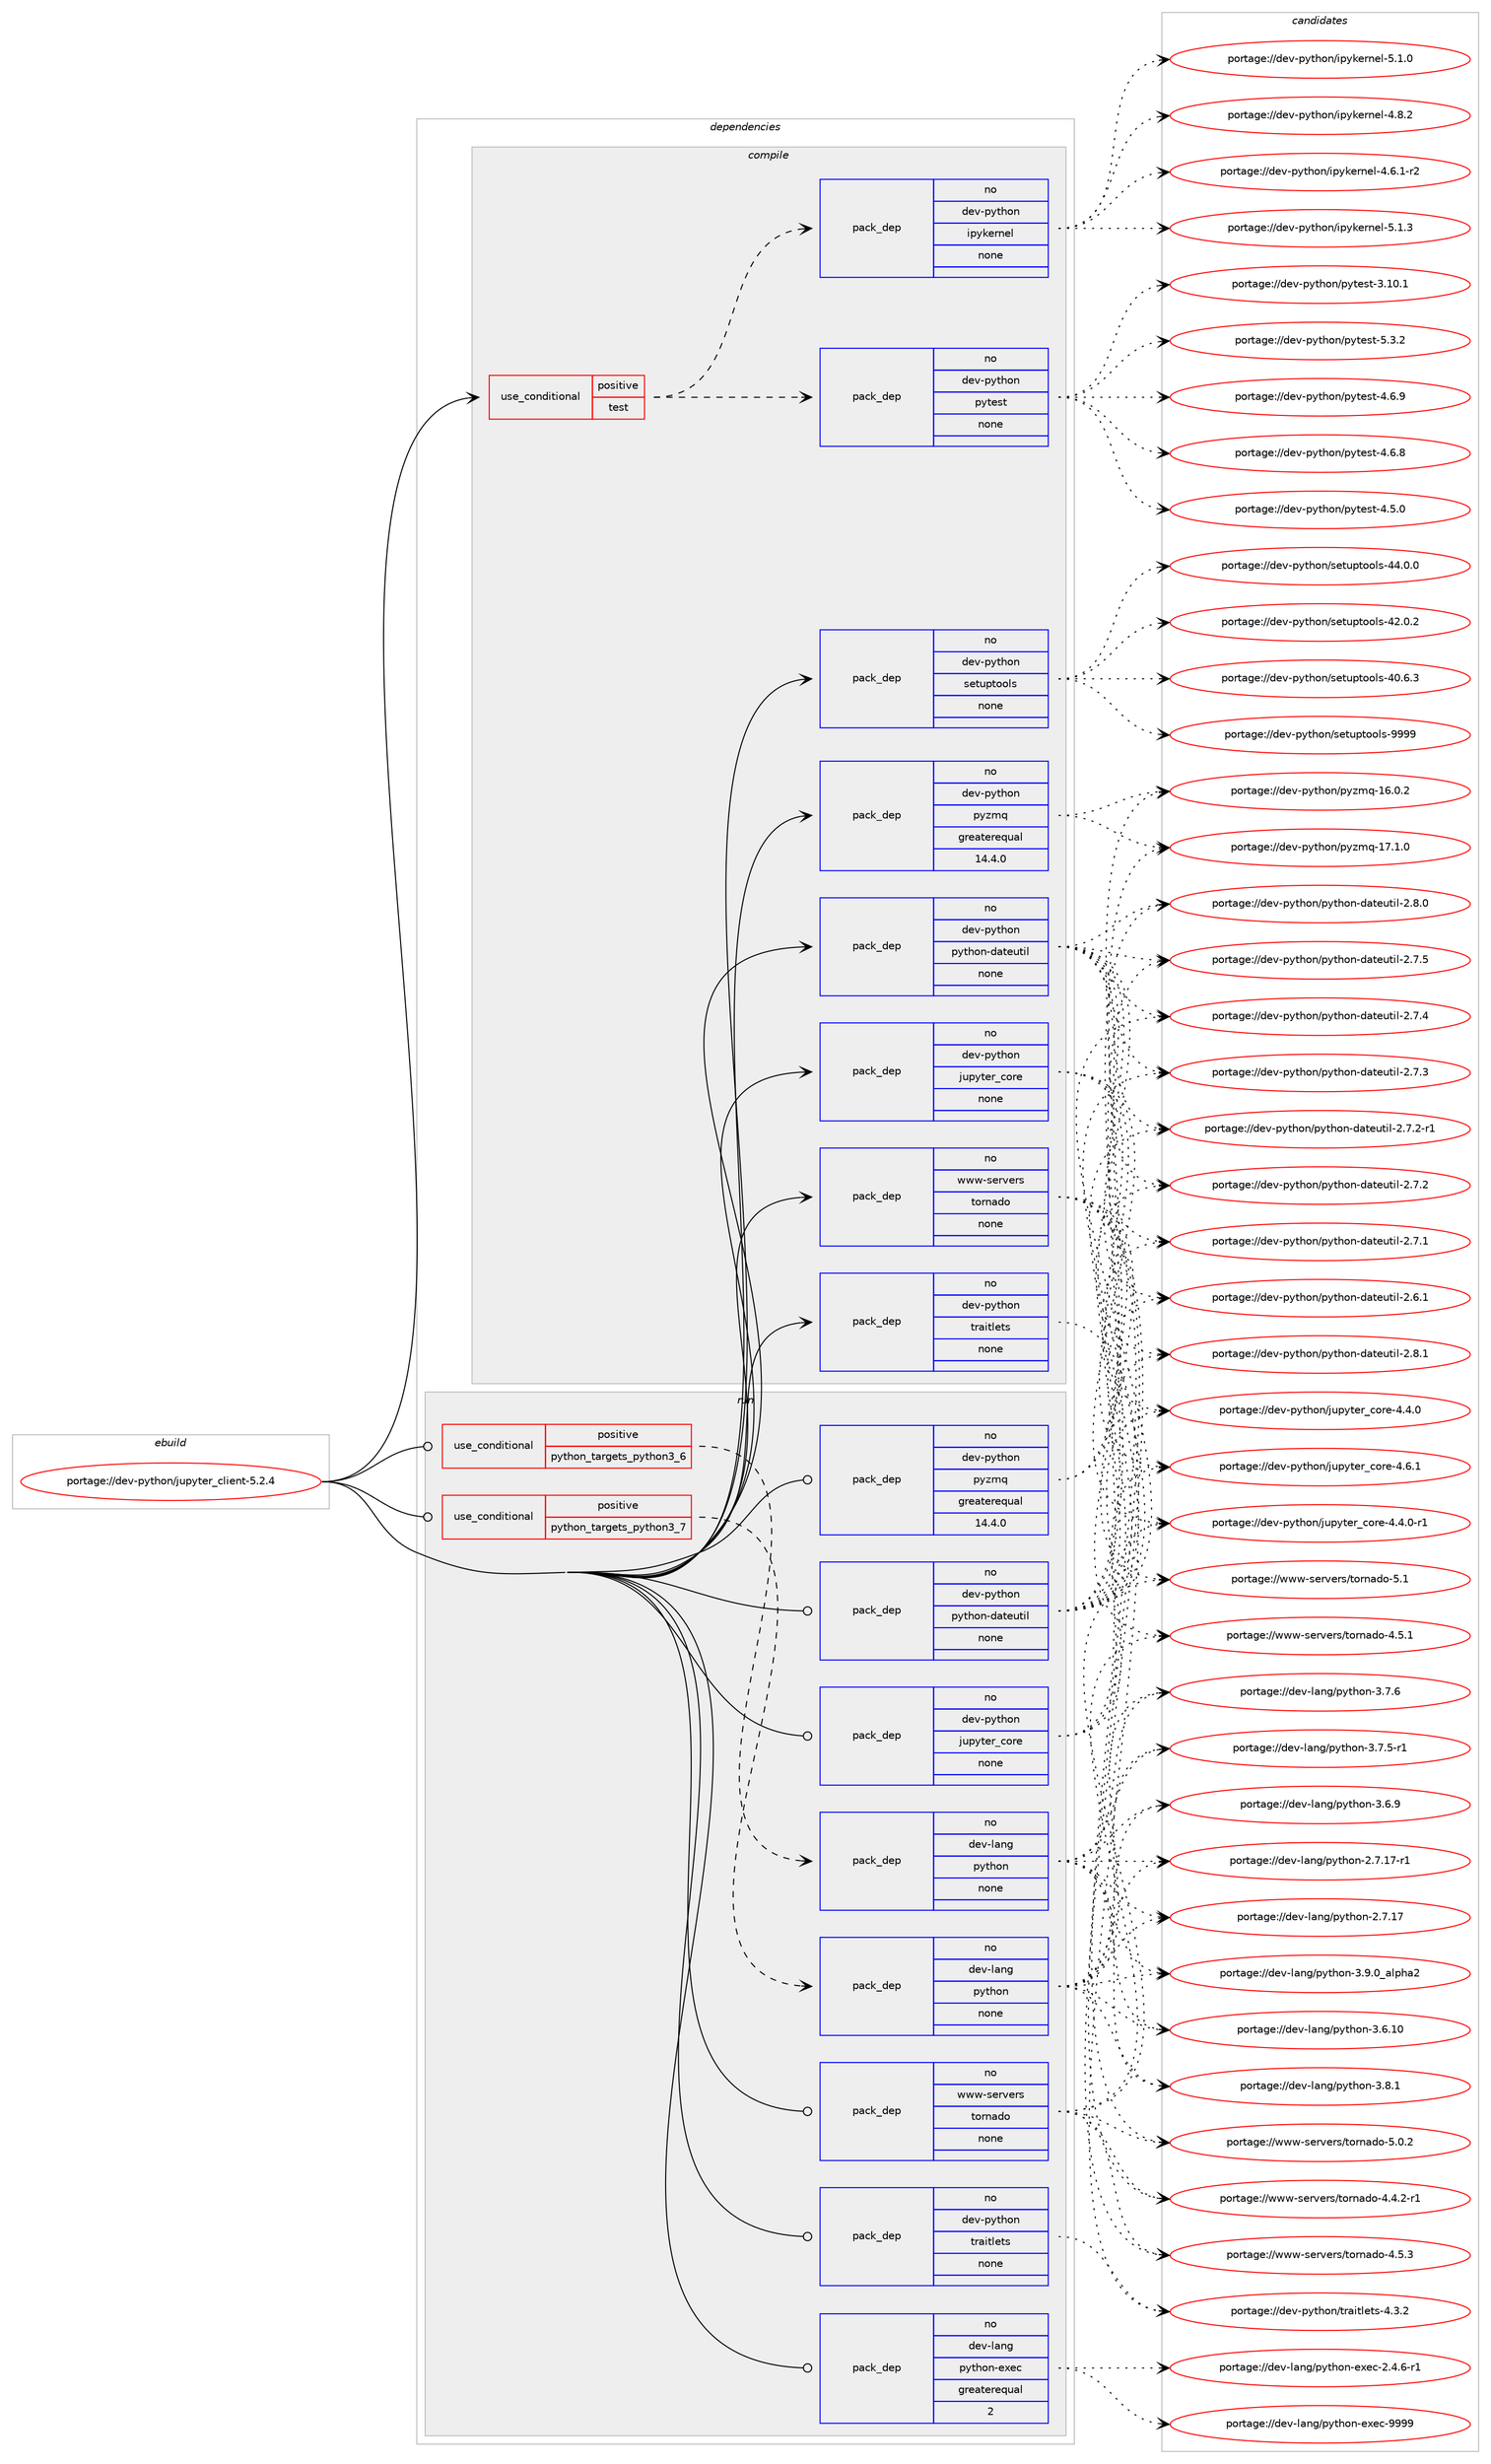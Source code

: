 digraph prolog {

# *************
# Graph options
# *************

newrank=true;
concentrate=true;
compound=true;
graph [rankdir=LR,fontname=Helvetica,fontsize=10,ranksep=1.5];#, ranksep=2.5, nodesep=0.2];
edge  [arrowhead=vee];
node  [fontname=Helvetica,fontsize=10];

# **********
# The ebuild
# **********

subgraph cluster_leftcol {
color=gray;
rank=same;
label=<<i>ebuild</i>>;
id [label="portage://dev-python/jupyter_client-5.2.4", color=red, width=4, href="../dev-python/jupyter_client-5.2.4.svg"];
}

# ****************
# The dependencies
# ****************

subgraph cluster_midcol {
color=gray;
label=<<i>dependencies</i>>;
subgraph cluster_compile {
fillcolor="#eeeeee";
style=filled;
label=<<i>compile</i>>;
subgraph cond113828 {
dependency453447 [label=<<TABLE BORDER="0" CELLBORDER="1" CELLSPACING="0" CELLPADDING="4"><TR><TD ROWSPAN="3" CELLPADDING="10">use_conditional</TD></TR><TR><TD>positive</TD></TR><TR><TD>test</TD></TR></TABLE>>, shape=none, color=red];
subgraph pack334637 {
dependency453448 [label=<<TABLE BORDER="0" CELLBORDER="1" CELLSPACING="0" CELLPADDING="4" WIDTH="220"><TR><TD ROWSPAN="6" CELLPADDING="30">pack_dep</TD></TR><TR><TD WIDTH="110">no</TD></TR><TR><TD>dev-python</TD></TR><TR><TD>pytest</TD></TR><TR><TD>none</TD></TR><TR><TD></TD></TR></TABLE>>, shape=none, color=blue];
}
dependency453447:e -> dependency453448:w [weight=20,style="dashed",arrowhead="vee"];
subgraph pack334638 {
dependency453449 [label=<<TABLE BORDER="0" CELLBORDER="1" CELLSPACING="0" CELLPADDING="4" WIDTH="220"><TR><TD ROWSPAN="6" CELLPADDING="30">pack_dep</TD></TR><TR><TD WIDTH="110">no</TD></TR><TR><TD>dev-python</TD></TR><TR><TD>ipykernel</TD></TR><TR><TD>none</TD></TR><TR><TD></TD></TR></TABLE>>, shape=none, color=blue];
}
dependency453447:e -> dependency453449:w [weight=20,style="dashed",arrowhead="vee"];
}
id:e -> dependency453447:w [weight=20,style="solid",arrowhead="vee"];
subgraph pack334639 {
dependency453450 [label=<<TABLE BORDER="0" CELLBORDER="1" CELLSPACING="0" CELLPADDING="4" WIDTH="220"><TR><TD ROWSPAN="6" CELLPADDING="30">pack_dep</TD></TR><TR><TD WIDTH="110">no</TD></TR><TR><TD>dev-python</TD></TR><TR><TD>jupyter_core</TD></TR><TR><TD>none</TD></TR><TR><TD></TD></TR></TABLE>>, shape=none, color=blue];
}
id:e -> dependency453450:w [weight=20,style="solid",arrowhead="vee"];
subgraph pack334640 {
dependency453451 [label=<<TABLE BORDER="0" CELLBORDER="1" CELLSPACING="0" CELLPADDING="4" WIDTH="220"><TR><TD ROWSPAN="6" CELLPADDING="30">pack_dep</TD></TR><TR><TD WIDTH="110">no</TD></TR><TR><TD>dev-python</TD></TR><TR><TD>python-dateutil</TD></TR><TR><TD>none</TD></TR><TR><TD></TD></TR></TABLE>>, shape=none, color=blue];
}
id:e -> dependency453451:w [weight=20,style="solid",arrowhead="vee"];
subgraph pack334641 {
dependency453452 [label=<<TABLE BORDER="0" CELLBORDER="1" CELLSPACING="0" CELLPADDING="4" WIDTH="220"><TR><TD ROWSPAN="6" CELLPADDING="30">pack_dep</TD></TR><TR><TD WIDTH="110">no</TD></TR><TR><TD>dev-python</TD></TR><TR><TD>pyzmq</TD></TR><TR><TD>greaterequal</TD></TR><TR><TD>14.4.0</TD></TR></TABLE>>, shape=none, color=blue];
}
id:e -> dependency453452:w [weight=20,style="solid",arrowhead="vee"];
subgraph pack334642 {
dependency453453 [label=<<TABLE BORDER="0" CELLBORDER="1" CELLSPACING="0" CELLPADDING="4" WIDTH="220"><TR><TD ROWSPAN="6" CELLPADDING="30">pack_dep</TD></TR><TR><TD WIDTH="110">no</TD></TR><TR><TD>dev-python</TD></TR><TR><TD>setuptools</TD></TR><TR><TD>none</TD></TR><TR><TD></TD></TR></TABLE>>, shape=none, color=blue];
}
id:e -> dependency453453:w [weight=20,style="solid",arrowhead="vee"];
subgraph pack334643 {
dependency453454 [label=<<TABLE BORDER="0" CELLBORDER="1" CELLSPACING="0" CELLPADDING="4" WIDTH="220"><TR><TD ROWSPAN="6" CELLPADDING="30">pack_dep</TD></TR><TR><TD WIDTH="110">no</TD></TR><TR><TD>dev-python</TD></TR><TR><TD>traitlets</TD></TR><TR><TD>none</TD></TR><TR><TD></TD></TR></TABLE>>, shape=none, color=blue];
}
id:e -> dependency453454:w [weight=20,style="solid",arrowhead="vee"];
subgraph pack334644 {
dependency453455 [label=<<TABLE BORDER="0" CELLBORDER="1" CELLSPACING="0" CELLPADDING="4" WIDTH="220"><TR><TD ROWSPAN="6" CELLPADDING="30">pack_dep</TD></TR><TR><TD WIDTH="110">no</TD></TR><TR><TD>www-servers</TD></TR><TR><TD>tornado</TD></TR><TR><TD>none</TD></TR><TR><TD></TD></TR></TABLE>>, shape=none, color=blue];
}
id:e -> dependency453455:w [weight=20,style="solid",arrowhead="vee"];
}
subgraph cluster_compileandrun {
fillcolor="#eeeeee";
style=filled;
label=<<i>compile and run</i>>;
}
subgraph cluster_run {
fillcolor="#eeeeee";
style=filled;
label=<<i>run</i>>;
subgraph cond113829 {
dependency453456 [label=<<TABLE BORDER="0" CELLBORDER="1" CELLSPACING="0" CELLPADDING="4"><TR><TD ROWSPAN="3" CELLPADDING="10">use_conditional</TD></TR><TR><TD>positive</TD></TR><TR><TD>python_targets_python3_6</TD></TR></TABLE>>, shape=none, color=red];
subgraph pack334645 {
dependency453457 [label=<<TABLE BORDER="0" CELLBORDER="1" CELLSPACING="0" CELLPADDING="4" WIDTH="220"><TR><TD ROWSPAN="6" CELLPADDING="30">pack_dep</TD></TR><TR><TD WIDTH="110">no</TD></TR><TR><TD>dev-lang</TD></TR><TR><TD>python</TD></TR><TR><TD>none</TD></TR><TR><TD></TD></TR></TABLE>>, shape=none, color=blue];
}
dependency453456:e -> dependency453457:w [weight=20,style="dashed",arrowhead="vee"];
}
id:e -> dependency453456:w [weight=20,style="solid",arrowhead="odot"];
subgraph cond113830 {
dependency453458 [label=<<TABLE BORDER="0" CELLBORDER="1" CELLSPACING="0" CELLPADDING="4"><TR><TD ROWSPAN="3" CELLPADDING="10">use_conditional</TD></TR><TR><TD>positive</TD></TR><TR><TD>python_targets_python3_7</TD></TR></TABLE>>, shape=none, color=red];
subgraph pack334646 {
dependency453459 [label=<<TABLE BORDER="0" CELLBORDER="1" CELLSPACING="0" CELLPADDING="4" WIDTH="220"><TR><TD ROWSPAN="6" CELLPADDING="30">pack_dep</TD></TR><TR><TD WIDTH="110">no</TD></TR><TR><TD>dev-lang</TD></TR><TR><TD>python</TD></TR><TR><TD>none</TD></TR><TR><TD></TD></TR></TABLE>>, shape=none, color=blue];
}
dependency453458:e -> dependency453459:w [weight=20,style="dashed",arrowhead="vee"];
}
id:e -> dependency453458:w [weight=20,style="solid",arrowhead="odot"];
subgraph pack334647 {
dependency453460 [label=<<TABLE BORDER="0" CELLBORDER="1" CELLSPACING="0" CELLPADDING="4" WIDTH="220"><TR><TD ROWSPAN="6" CELLPADDING="30">pack_dep</TD></TR><TR><TD WIDTH="110">no</TD></TR><TR><TD>dev-lang</TD></TR><TR><TD>python-exec</TD></TR><TR><TD>greaterequal</TD></TR><TR><TD>2</TD></TR></TABLE>>, shape=none, color=blue];
}
id:e -> dependency453460:w [weight=20,style="solid",arrowhead="odot"];
subgraph pack334648 {
dependency453461 [label=<<TABLE BORDER="0" CELLBORDER="1" CELLSPACING="0" CELLPADDING="4" WIDTH="220"><TR><TD ROWSPAN="6" CELLPADDING="30">pack_dep</TD></TR><TR><TD WIDTH="110">no</TD></TR><TR><TD>dev-python</TD></TR><TR><TD>jupyter_core</TD></TR><TR><TD>none</TD></TR><TR><TD></TD></TR></TABLE>>, shape=none, color=blue];
}
id:e -> dependency453461:w [weight=20,style="solid",arrowhead="odot"];
subgraph pack334649 {
dependency453462 [label=<<TABLE BORDER="0" CELLBORDER="1" CELLSPACING="0" CELLPADDING="4" WIDTH="220"><TR><TD ROWSPAN="6" CELLPADDING="30">pack_dep</TD></TR><TR><TD WIDTH="110">no</TD></TR><TR><TD>dev-python</TD></TR><TR><TD>python-dateutil</TD></TR><TR><TD>none</TD></TR><TR><TD></TD></TR></TABLE>>, shape=none, color=blue];
}
id:e -> dependency453462:w [weight=20,style="solid",arrowhead="odot"];
subgraph pack334650 {
dependency453463 [label=<<TABLE BORDER="0" CELLBORDER="1" CELLSPACING="0" CELLPADDING="4" WIDTH="220"><TR><TD ROWSPAN="6" CELLPADDING="30">pack_dep</TD></TR><TR><TD WIDTH="110">no</TD></TR><TR><TD>dev-python</TD></TR><TR><TD>pyzmq</TD></TR><TR><TD>greaterequal</TD></TR><TR><TD>14.4.0</TD></TR></TABLE>>, shape=none, color=blue];
}
id:e -> dependency453463:w [weight=20,style="solid",arrowhead="odot"];
subgraph pack334651 {
dependency453464 [label=<<TABLE BORDER="0" CELLBORDER="1" CELLSPACING="0" CELLPADDING="4" WIDTH="220"><TR><TD ROWSPAN="6" CELLPADDING="30">pack_dep</TD></TR><TR><TD WIDTH="110">no</TD></TR><TR><TD>dev-python</TD></TR><TR><TD>traitlets</TD></TR><TR><TD>none</TD></TR><TR><TD></TD></TR></TABLE>>, shape=none, color=blue];
}
id:e -> dependency453464:w [weight=20,style="solid",arrowhead="odot"];
subgraph pack334652 {
dependency453465 [label=<<TABLE BORDER="0" CELLBORDER="1" CELLSPACING="0" CELLPADDING="4" WIDTH="220"><TR><TD ROWSPAN="6" CELLPADDING="30">pack_dep</TD></TR><TR><TD WIDTH="110">no</TD></TR><TR><TD>www-servers</TD></TR><TR><TD>tornado</TD></TR><TR><TD>none</TD></TR><TR><TD></TD></TR></TABLE>>, shape=none, color=blue];
}
id:e -> dependency453465:w [weight=20,style="solid",arrowhead="odot"];
}
}

# **************
# The candidates
# **************

subgraph cluster_choices {
rank=same;
color=gray;
label=<<i>candidates</i>>;

subgraph choice334637 {
color=black;
nodesep=1;
choice1001011184511212111610411111047112121116101115116455346514650 [label="portage://dev-python/pytest-5.3.2", color=red, width=4,href="../dev-python/pytest-5.3.2.svg"];
choice1001011184511212111610411111047112121116101115116455246544657 [label="portage://dev-python/pytest-4.6.9", color=red, width=4,href="../dev-python/pytest-4.6.9.svg"];
choice1001011184511212111610411111047112121116101115116455246544656 [label="portage://dev-python/pytest-4.6.8", color=red, width=4,href="../dev-python/pytest-4.6.8.svg"];
choice1001011184511212111610411111047112121116101115116455246534648 [label="portage://dev-python/pytest-4.5.0", color=red, width=4,href="../dev-python/pytest-4.5.0.svg"];
choice100101118451121211161041111104711212111610111511645514649484649 [label="portage://dev-python/pytest-3.10.1", color=red, width=4,href="../dev-python/pytest-3.10.1.svg"];
dependency453448:e -> choice1001011184511212111610411111047112121116101115116455346514650:w [style=dotted,weight="100"];
dependency453448:e -> choice1001011184511212111610411111047112121116101115116455246544657:w [style=dotted,weight="100"];
dependency453448:e -> choice1001011184511212111610411111047112121116101115116455246544656:w [style=dotted,weight="100"];
dependency453448:e -> choice1001011184511212111610411111047112121116101115116455246534648:w [style=dotted,weight="100"];
dependency453448:e -> choice100101118451121211161041111104711212111610111511645514649484649:w [style=dotted,weight="100"];
}
subgraph choice334638 {
color=black;
nodesep=1;
choice1001011184511212111610411111047105112121107101114110101108455346494651 [label="portage://dev-python/ipykernel-5.1.3", color=red, width=4,href="../dev-python/ipykernel-5.1.3.svg"];
choice1001011184511212111610411111047105112121107101114110101108455346494648 [label="portage://dev-python/ipykernel-5.1.0", color=red, width=4,href="../dev-python/ipykernel-5.1.0.svg"];
choice1001011184511212111610411111047105112121107101114110101108455246564650 [label="portage://dev-python/ipykernel-4.8.2", color=red, width=4,href="../dev-python/ipykernel-4.8.2.svg"];
choice10010111845112121116104111110471051121211071011141101011084552465446494511450 [label="portage://dev-python/ipykernel-4.6.1-r2", color=red, width=4,href="../dev-python/ipykernel-4.6.1-r2.svg"];
dependency453449:e -> choice1001011184511212111610411111047105112121107101114110101108455346494651:w [style=dotted,weight="100"];
dependency453449:e -> choice1001011184511212111610411111047105112121107101114110101108455346494648:w [style=dotted,weight="100"];
dependency453449:e -> choice1001011184511212111610411111047105112121107101114110101108455246564650:w [style=dotted,weight="100"];
dependency453449:e -> choice10010111845112121116104111110471051121211071011141101011084552465446494511450:w [style=dotted,weight="100"];
}
subgraph choice334639 {
color=black;
nodesep=1;
choice10010111845112121116104111110471061171121211161011149599111114101455246544649 [label="portage://dev-python/jupyter_core-4.6.1", color=red, width=4,href="../dev-python/jupyter_core-4.6.1.svg"];
choice100101118451121211161041111104710611711212111610111495991111141014552465246484511449 [label="portage://dev-python/jupyter_core-4.4.0-r1", color=red, width=4,href="../dev-python/jupyter_core-4.4.0-r1.svg"];
choice10010111845112121116104111110471061171121211161011149599111114101455246524648 [label="portage://dev-python/jupyter_core-4.4.0", color=red, width=4,href="../dev-python/jupyter_core-4.4.0.svg"];
dependency453450:e -> choice10010111845112121116104111110471061171121211161011149599111114101455246544649:w [style=dotted,weight="100"];
dependency453450:e -> choice100101118451121211161041111104710611711212111610111495991111141014552465246484511449:w [style=dotted,weight="100"];
dependency453450:e -> choice10010111845112121116104111110471061171121211161011149599111114101455246524648:w [style=dotted,weight="100"];
}
subgraph choice334640 {
color=black;
nodesep=1;
choice10010111845112121116104111110471121211161041111104510097116101117116105108455046564649 [label="portage://dev-python/python-dateutil-2.8.1", color=red, width=4,href="../dev-python/python-dateutil-2.8.1.svg"];
choice10010111845112121116104111110471121211161041111104510097116101117116105108455046564648 [label="portage://dev-python/python-dateutil-2.8.0", color=red, width=4,href="../dev-python/python-dateutil-2.8.0.svg"];
choice10010111845112121116104111110471121211161041111104510097116101117116105108455046554653 [label="portage://dev-python/python-dateutil-2.7.5", color=red, width=4,href="../dev-python/python-dateutil-2.7.5.svg"];
choice10010111845112121116104111110471121211161041111104510097116101117116105108455046554652 [label="portage://dev-python/python-dateutil-2.7.4", color=red, width=4,href="../dev-python/python-dateutil-2.7.4.svg"];
choice10010111845112121116104111110471121211161041111104510097116101117116105108455046554651 [label="portage://dev-python/python-dateutil-2.7.3", color=red, width=4,href="../dev-python/python-dateutil-2.7.3.svg"];
choice100101118451121211161041111104711212111610411111045100971161011171161051084550465546504511449 [label="portage://dev-python/python-dateutil-2.7.2-r1", color=red, width=4,href="../dev-python/python-dateutil-2.7.2-r1.svg"];
choice10010111845112121116104111110471121211161041111104510097116101117116105108455046554650 [label="portage://dev-python/python-dateutil-2.7.2", color=red, width=4,href="../dev-python/python-dateutil-2.7.2.svg"];
choice10010111845112121116104111110471121211161041111104510097116101117116105108455046554649 [label="portage://dev-python/python-dateutil-2.7.1", color=red, width=4,href="../dev-python/python-dateutil-2.7.1.svg"];
choice10010111845112121116104111110471121211161041111104510097116101117116105108455046544649 [label="portage://dev-python/python-dateutil-2.6.1", color=red, width=4,href="../dev-python/python-dateutil-2.6.1.svg"];
dependency453451:e -> choice10010111845112121116104111110471121211161041111104510097116101117116105108455046564649:w [style=dotted,weight="100"];
dependency453451:e -> choice10010111845112121116104111110471121211161041111104510097116101117116105108455046564648:w [style=dotted,weight="100"];
dependency453451:e -> choice10010111845112121116104111110471121211161041111104510097116101117116105108455046554653:w [style=dotted,weight="100"];
dependency453451:e -> choice10010111845112121116104111110471121211161041111104510097116101117116105108455046554652:w [style=dotted,weight="100"];
dependency453451:e -> choice10010111845112121116104111110471121211161041111104510097116101117116105108455046554651:w [style=dotted,weight="100"];
dependency453451:e -> choice100101118451121211161041111104711212111610411111045100971161011171161051084550465546504511449:w [style=dotted,weight="100"];
dependency453451:e -> choice10010111845112121116104111110471121211161041111104510097116101117116105108455046554650:w [style=dotted,weight="100"];
dependency453451:e -> choice10010111845112121116104111110471121211161041111104510097116101117116105108455046554649:w [style=dotted,weight="100"];
dependency453451:e -> choice10010111845112121116104111110471121211161041111104510097116101117116105108455046544649:w [style=dotted,weight="100"];
}
subgraph choice334641 {
color=black;
nodesep=1;
choice100101118451121211161041111104711212112210911345495546494648 [label="portage://dev-python/pyzmq-17.1.0", color=red, width=4,href="../dev-python/pyzmq-17.1.0.svg"];
choice100101118451121211161041111104711212112210911345495446484650 [label="portage://dev-python/pyzmq-16.0.2", color=red, width=4,href="../dev-python/pyzmq-16.0.2.svg"];
dependency453452:e -> choice100101118451121211161041111104711212112210911345495546494648:w [style=dotted,weight="100"];
dependency453452:e -> choice100101118451121211161041111104711212112210911345495446484650:w [style=dotted,weight="100"];
}
subgraph choice334642 {
color=black;
nodesep=1;
choice10010111845112121116104111110471151011161171121161111111081154557575757 [label="portage://dev-python/setuptools-9999", color=red, width=4,href="../dev-python/setuptools-9999.svg"];
choice100101118451121211161041111104711510111611711211611111110811545525246484648 [label="portage://dev-python/setuptools-44.0.0", color=red, width=4,href="../dev-python/setuptools-44.0.0.svg"];
choice100101118451121211161041111104711510111611711211611111110811545525046484650 [label="portage://dev-python/setuptools-42.0.2", color=red, width=4,href="../dev-python/setuptools-42.0.2.svg"];
choice100101118451121211161041111104711510111611711211611111110811545524846544651 [label="portage://dev-python/setuptools-40.6.3", color=red, width=4,href="../dev-python/setuptools-40.6.3.svg"];
dependency453453:e -> choice10010111845112121116104111110471151011161171121161111111081154557575757:w [style=dotted,weight="100"];
dependency453453:e -> choice100101118451121211161041111104711510111611711211611111110811545525246484648:w [style=dotted,weight="100"];
dependency453453:e -> choice100101118451121211161041111104711510111611711211611111110811545525046484650:w [style=dotted,weight="100"];
dependency453453:e -> choice100101118451121211161041111104711510111611711211611111110811545524846544651:w [style=dotted,weight="100"];
}
subgraph choice334643 {
color=black;
nodesep=1;
choice100101118451121211161041111104711611497105116108101116115455246514650 [label="portage://dev-python/traitlets-4.3.2", color=red, width=4,href="../dev-python/traitlets-4.3.2.svg"];
dependency453454:e -> choice100101118451121211161041111104711611497105116108101116115455246514650:w [style=dotted,weight="100"];
}
subgraph choice334644 {
color=black;
nodesep=1;
choice11911911945115101114118101114115471161111141109710011145534649 [label="portage://www-servers/tornado-5.1", color=red, width=4,href="../www-servers/tornado-5.1.svg"];
choice119119119451151011141181011141154711611111411097100111455346484650 [label="portage://www-servers/tornado-5.0.2", color=red, width=4,href="../www-servers/tornado-5.0.2.svg"];
choice119119119451151011141181011141154711611111411097100111455246534651 [label="portage://www-servers/tornado-4.5.3", color=red, width=4,href="../www-servers/tornado-4.5.3.svg"];
choice119119119451151011141181011141154711611111411097100111455246534649 [label="portage://www-servers/tornado-4.5.1", color=red, width=4,href="../www-servers/tornado-4.5.1.svg"];
choice1191191194511510111411810111411547116111114110971001114552465246504511449 [label="portage://www-servers/tornado-4.4.2-r1", color=red, width=4,href="../www-servers/tornado-4.4.2-r1.svg"];
dependency453455:e -> choice11911911945115101114118101114115471161111141109710011145534649:w [style=dotted,weight="100"];
dependency453455:e -> choice119119119451151011141181011141154711611111411097100111455346484650:w [style=dotted,weight="100"];
dependency453455:e -> choice119119119451151011141181011141154711611111411097100111455246534651:w [style=dotted,weight="100"];
dependency453455:e -> choice119119119451151011141181011141154711611111411097100111455246534649:w [style=dotted,weight="100"];
dependency453455:e -> choice1191191194511510111411810111411547116111114110971001114552465246504511449:w [style=dotted,weight="100"];
}
subgraph choice334645 {
color=black;
nodesep=1;
choice10010111845108971101034711212111610411111045514657464895971081121049750 [label="portage://dev-lang/python-3.9.0_alpha2", color=red, width=4,href="../dev-lang/python-3.9.0_alpha2.svg"];
choice100101118451089711010347112121116104111110455146564649 [label="portage://dev-lang/python-3.8.1", color=red, width=4,href="../dev-lang/python-3.8.1.svg"];
choice100101118451089711010347112121116104111110455146554654 [label="portage://dev-lang/python-3.7.6", color=red, width=4,href="../dev-lang/python-3.7.6.svg"];
choice1001011184510897110103471121211161041111104551465546534511449 [label="portage://dev-lang/python-3.7.5-r1", color=red, width=4,href="../dev-lang/python-3.7.5-r1.svg"];
choice100101118451089711010347112121116104111110455146544657 [label="portage://dev-lang/python-3.6.9", color=red, width=4,href="../dev-lang/python-3.6.9.svg"];
choice10010111845108971101034711212111610411111045514654464948 [label="portage://dev-lang/python-3.6.10", color=red, width=4,href="../dev-lang/python-3.6.10.svg"];
choice100101118451089711010347112121116104111110455046554649554511449 [label="portage://dev-lang/python-2.7.17-r1", color=red, width=4,href="../dev-lang/python-2.7.17-r1.svg"];
choice10010111845108971101034711212111610411111045504655464955 [label="portage://dev-lang/python-2.7.17", color=red, width=4,href="../dev-lang/python-2.7.17.svg"];
dependency453457:e -> choice10010111845108971101034711212111610411111045514657464895971081121049750:w [style=dotted,weight="100"];
dependency453457:e -> choice100101118451089711010347112121116104111110455146564649:w [style=dotted,weight="100"];
dependency453457:e -> choice100101118451089711010347112121116104111110455146554654:w [style=dotted,weight="100"];
dependency453457:e -> choice1001011184510897110103471121211161041111104551465546534511449:w [style=dotted,weight="100"];
dependency453457:e -> choice100101118451089711010347112121116104111110455146544657:w [style=dotted,weight="100"];
dependency453457:e -> choice10010111845108971101034711212111610411111045514654464948:w [style=dotted,weight="100"];
dependency453457:e -> choice100101118451089711010347112121116104111110455046554649554511449:w [style=dotted,weight="100"];
dependency453457:e -> choice10010111845108971101034711212111610411111045504655464955:w [style=dotted,weight="100"];
}
subgraph choice334646 {
color=black;
nodesep=1;
choice10010111845108971101034711212111610411111045514657464895971081121049750 [label="portage://dev-lang/python-3.9.0_alpha2", color=red, width=4,href="../dev-lang/python-3.9.0_alpha2.svg"];
choice100101118451089711010347112121116104111110455146564649 [label="portage://dev-lang/python-3.8.1", color=red, width=4,href="../dev-lang/python-3.8.1.svg"];
choice100101118451089711010347112121116104111110455146554654 [label="portage://dev-lang/python-3.7.6", color=red, width=4,href="../dev-lang/python-3.7.6.svg"];
choice1001011184510897110103471121211161041111104551465546534511449 [label="portage://dev-lang/python-3.7.5-r1", color=red, width=4,href="../dev-lang/python-3.7.5-r1.svg"];
choice100101118451089711010347112121116104111110455146544657 [label="portage://dev-lang/python-3.6.9", color=red, width=4,href="../dev-lang/python-3.6.9.svg"];
choice10010111845108971101034711212111610411111045514654464948 [label="portage://dev-lang/python-3.6.10", color=red, width=4,href="../dev-lang/python-3.6.10.svg"];
choice100101118451089711010347112121116104111110455046554649554511449 [label="portage://dev-lang/python-2.7.17-r1", color=red, width=4,href="../dev-lang/python-2.7.17-r1.svg"];
choice10010111845108971101034711212111610411111045504655464955 [label="portage://dev-lang/python-2.7.17", color=red, width=4,href="../dev-lang/python-2.7.17.svg"];
dependency453459:e -> choice10010111845108971101034711212111610411111045514657464895971081121049750:w [style=dotted,weight="100"];
dependency453459:e -> choice100101118451089711010347112121116104111110455146564649:w [style=dotted,weight="100"];
dependency453459:e -> choice100101118451089711010347112121116104111110455146554654:w [style=dotted,weight="100"];
dependency453459:e -> choice1001011184510897110103471121211161041111104551465546534511449:w [style=dotted,weight="100"];
dependency453459:e -> choice100101118451089711010347112121116104111110455146544657:w [style=dotted,weight="100"];
dependency453459:e -> choice10010111845108971101034711212111610411111045514654464948:w [style=dotted,weight="100"];
dependency453459:e -> choice100101118451089711010347112121116104111110455046554649554511449:w [style=dotted,weight="100"];
dependency453459:e -> choice10010111845108971101034711212111610411111045504655464955:w [style=dotted,weight="100"];
}
subgraph choice334647 {
color=black;
nodesep=1;
choice10010111845108971101034711212111610411111045101120101994557575757 [label="portage://dev-lang/python-exec-9999", color=red, width=4,href="../dev-lang/python-exec-9999.svg"];
choice10010111845108971101034711212111610411111045101120101994550465246544511449 [label="portage://dev-lang/python-exec-2.4.6-r1", color=red, width=4,href="../dev-lang/python-exec-2.4.6-r1.svg"];
dependency453460:e -> choice10010111845108971101034711212111610411111045101120101994557575757:w [style=dotted,weight="100"];
dependency453460:e -> choice10010111845108971101034711212111610411111045101120101994550465246544511449:w [style=dotted,weight="100"];
}
subgraph choice334648 {
color=black;
nodesep=1;
choice10010111845112121116104111110471061171121211161011149599111114101455246544649 [label="portage://dev-python/jupyter_core-4.6.1", color=red, width=4,href="../dev-python/jupyter_core-4.6.1.svg"];
choice100101118451121211161041111104710611711212111610111495991111141014552465246484511449 [label="portage://dev-python/jupyter_core-4.4.0-r1", color=red, width=4,href="../dev-python/jupyter_core-4.4.0-r1.svg"];
choice10010111845112121116104111110471061171121211161011149599111114101455246524648 [label="portage://dev-python/jupyter_core-4.4.0", color=red, width=4,href="../dev-python/jupyter_core-4.4.0.svg"];
dependency453461:e -> choice10010111845112121116104111110471061171121211161011149599111114101455246544649:w [style=dotted,weight="100"];
dependency453461:e -> choice100101118451121211161041111104710611711212111610111495991111141014552465246484511449:w [style=dotted,weight="100"];
dependency453461:e -> choice10010111845112121116104111110471061171121211161011149599111114101455246524648:w [style=dotted,weight="100"];
}
subgraph choice334649 {
color=black;
nodesep=1;
choice10010111845112121116104111110471121211161041111104510097116101117116105108455046564649 [label="portage://dev-python/python-dateutil-2.8.1", color=red, width=4,href="../dev-python/python-dateutil-2.8.1.svg"];
choice10010111845112121116104111110471121211161041111104510097116101117116105108455046564648 [label="portage://dev-python/python-dateutil-2.8.0", color=red, width=4,href="../dev-python/python-dateutil-2.8.0.svg"];
choice10010111845112121116104111110471121211161041111104510097116101117116105108455046554653 [label="portage://dev-python/python-dateutil-2.7.5", color=red, width=4,href="../dev-python/python-dateutil-2.7.5.svg"];
choice10010111845112121116104111110471121211161041111104510097116101117116105108455046554652 [label="portage://dev-python/python-dateutil-2.7.4", color=red, width=4,href="../dev-python/python-dateutil-2.7.4.svg"];
choice10010111845112121116104111110471121211161041111104510097116101117116105108455046554651 [label="portage://dev-python/python-dateutil-2.7.3", color=red, width=4,href="../dev-python/python-dateutil-2.7.3.svg"];
choice100101118451121211161041111104711212111610411111045100971161011171161051084550465546504511449 [label="portage://dev-python/python-dateutil-2.7.2-r1", color=red, width=4,href="../dev-python/python-dateutil-2.7.2-r1.svg"];
choice10010111845112121116104111110471121211161041111104510097116101117116105108455046554650 [label="portage://dev-python/python-dateutil-2.7.2", color=red, width=4,href="../dev-python/python-dateutil-2.7.2.svg"];
choice10010111845112121116104111110471121211161041111104510097116101117116105108455046554649 [label="portage://dev-python/python-dateutil-2.7.1", color=red, width=4,href="../dev-python/python-dateutil-2.7.1.svg"];
choice10010111845112121116104111110471121211161041111104510097116101117116105108455046544649 [label="portage://dev-python/python-dateutil-2.6.1", color=red, width=4,href="../dev-python/python-dateutil-2.6.1.svg"];
dependency453462:e -> choice10010111845112121116104111110471121211161041111104510097116101117116105108455046564649:w [style=dotted,weight="100"];
dependency453462:e -> choice10010111845112121116104111110471121211161041111104510097116101117116105108455046564648:w [style=dotted,weight="100"];
dependency453462:e -> choice10010111845112121116104111110471121211161041111104510097116101117116105108455046554653:w [style=dotted,weight="100"];
dependency453462:e -> choice10010111845112121116104111110471121211161041111104510097116101117116105108455046554652:w [style=dotted,weight="100"];
dependency453462:e -> choice10010111845112121116104111110471121211161041111104510097116101117116105108455046554651:w [style=dotted,weight="100"];
dependency453462:e -> choice100101118451121211161041111104711212111610411111045100971161011171161051084550465546504511449:w [style=dotted,weight="100"];
dependency453462:e -> choice10010111845112121116104111110471121211161041111104510097116101117116105108455046554650:w [style=dotted,weight="100"];
dependency453462:e -> choice10010111845112121116104111110471121211161041111104510097116101117116105108455046554649:w [style=dotted,weight="100"];
dependency453462:e -> choice10010111845112121116104111110471121211161041111104510097116101117116105108455046544649:w [style=dotted,weight="100"];
}
subgraph choice334650 {
color=black;
nodesep=1;
choice100101118451121211161041111104711212112210911345495546494648 [label="portage://dev-python/pyzmq-17.1.0", color=red, width=4,href="../dev-python/pyzmq-17.1.0.svg"];
choice100101118451121211161041111104711212112210911345495446484650 [label="portage://dev-python/pyzmq-16.0.2", color=red, width=4,href="../dev-python/pyzmq-16.0.2.svg"];
dependency453463:e -> choice100101118451121211161041111104711212112210911345495546494648:w [style=dotted,weight="100"];
dependency453463:e -> choice100101118451121211161041111104711212112210911345495446484650:w [style=dotted,weight="100"];
}
subgraph choice334651 {
color=black;
nodesep=1;
choice100101118451121211161041111104711611497105116108101116115455246514650 [label="portage://dev-python/traitlets-4.3.2", color=red, width=4,href="../dev-python/traitlets-4.3.2.svg"];
dependency453464:e -> choice100101118451121211161041111104711611497105116108101116115455246514650:w [style=dotted,weight="100"];
}
subgraph choice334652 {
color=black;
nodesep=1;
choice11911911945115101114118101114115471161111141109710011145534649 [label="portage://www-servers/tornado-5.1", color=red, width=4,href="../www-servers/tornado-5.1.svg"];
choice119119119451151011141181011141154711611111411097100111455346484650 [label="portage://www-servers/tornado-5.0.2", color=red, width=4,href="../www-servers/tornado-5.0.2.svg"];
choice119119119451151011141181011141154711611111411097100111455246534651 [label="portage://www-servers/tornado-4.5.3", color=red, width=4,href="../www-servers/tornado-4.5.3.svg"];
choice119119119451151011141181011141154711611111411097100111455246534649 [label="portage://www-servers/tornado-4.5.1", color=red, width=4,href="../www-servers/tornado-4.5.1.svg"];
choice1191191194511510111411810111411547116111114110971001114552465246504511449 [label="portage://www-servers/tornado-4.4.2-r1", color=red, width=4,href="../www-servers/tornado-4.4.2-r1.svg"];
dependency453465:e -> choice11911911945115101114118101114115471161111141109710011145534649:w [style=dotted,weight="100"];
dependency453465:e -> choice119119119451151011141181011141154711611111411097100111455346484650:w [style=dotted,weight="100"];
dependency453465:e -> choice119119119451151011141181011141154711611111411097100111455246534651:w [style=dotted,weight="100"];
dependency453465:e -> choice119119119451151011141181011141154711611111411097100111455246534649:w [style=dotted,weight="100"];
dependency453465:e -> choice1191191194511510111411810111411547116111114110971001114552465246504511449:w [style=dotted,weight="100"];
}
}

}

